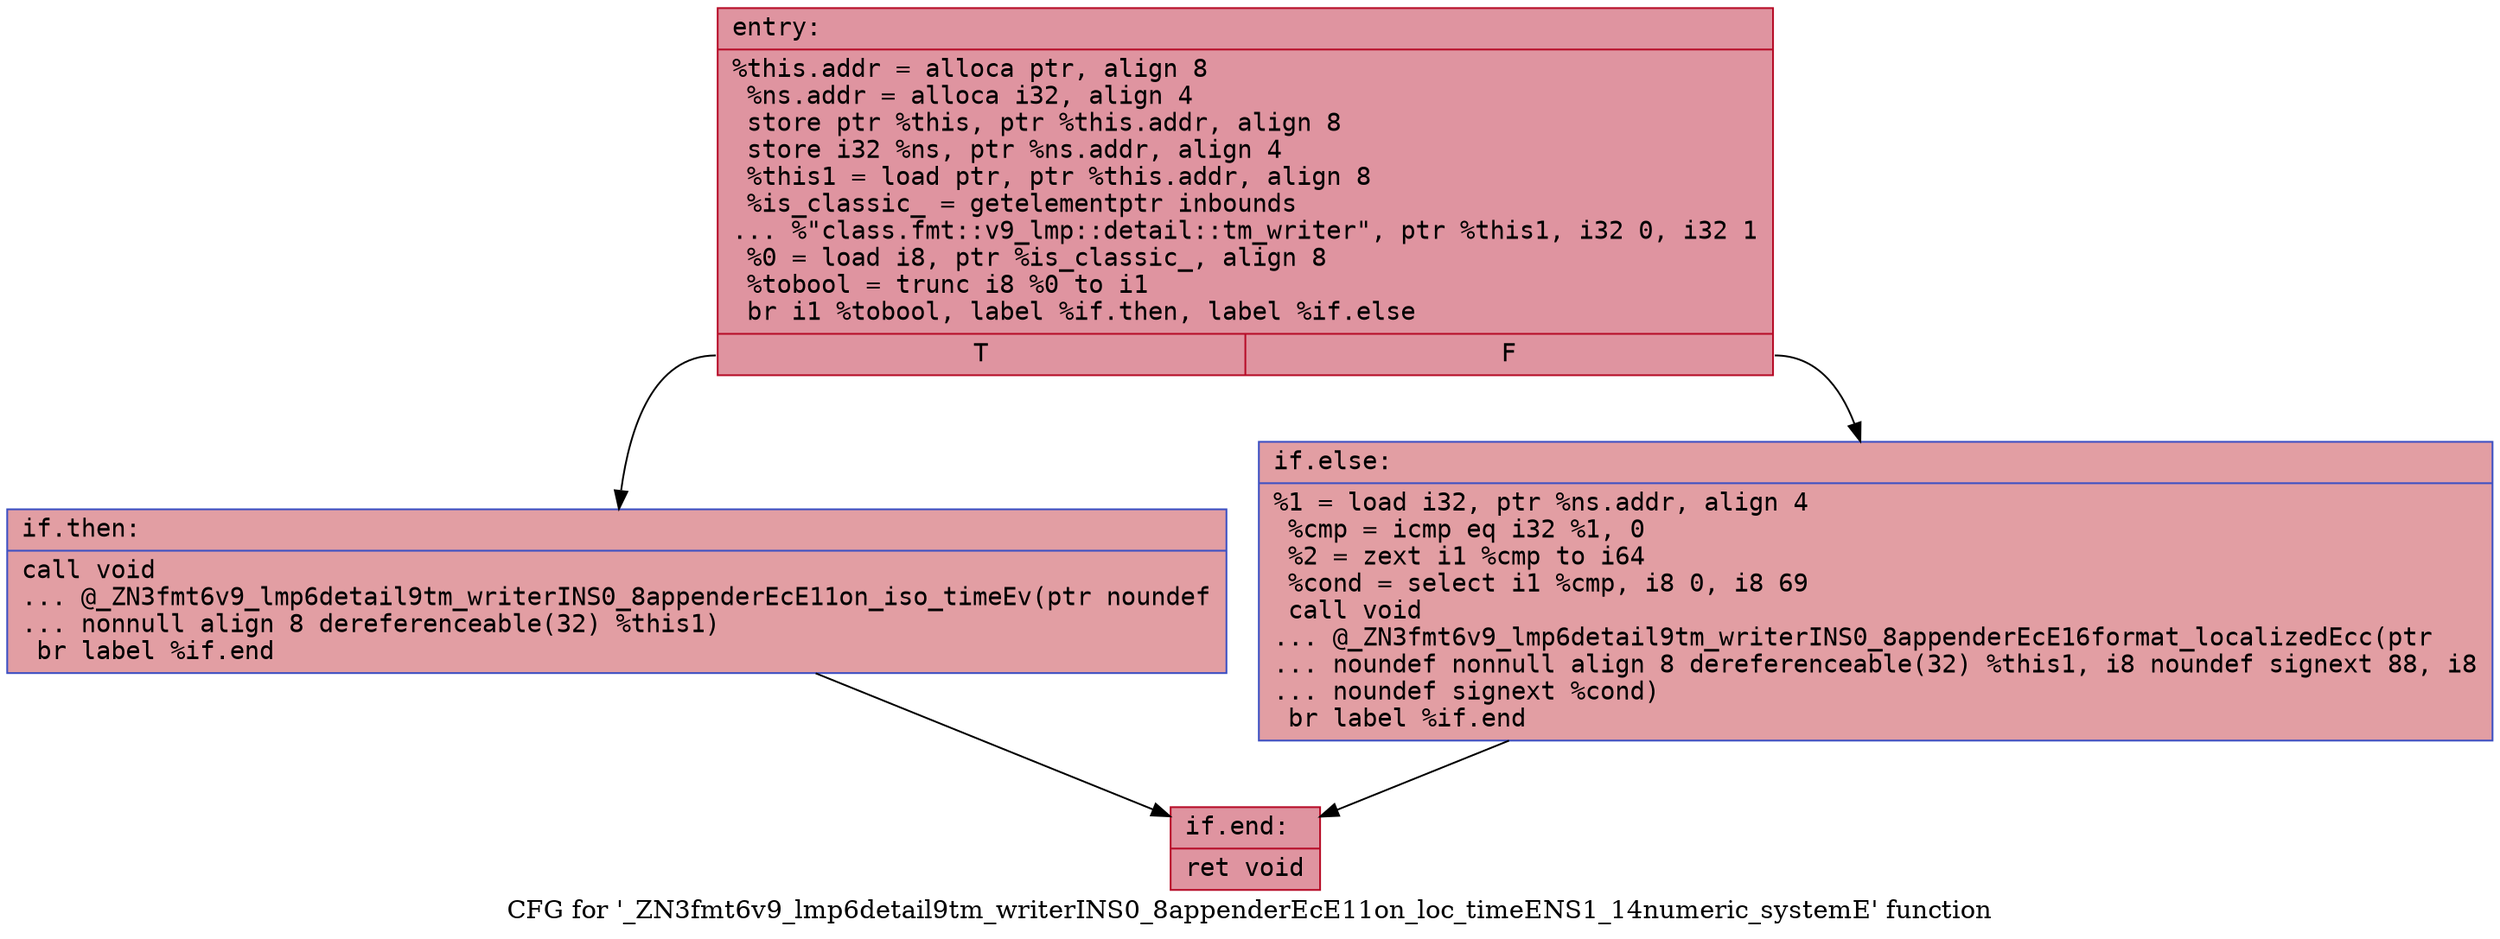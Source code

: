 digraph "CFG for '_ZN3fmt6v9_lmp6detail9tm_writerINS0_8appenderEcE11on_loc_timeENS1_14numeric_systemE' function" {
	label="CFG for '_ZN3fmt6v9_lmp6detail9tm_writerINS0_8appenderEcE11on_loc_timeENS1_14numeric_systemE' function";

	Node0x55841697bc10 [shape=record,color="#b70d28ff", style=filled, fillcolor="#b70d2870" fontname="Courier",label="{entry:\l|  %this.addr = alloca ptr, align 8\l  %ns.addr = alloca i32, align 4\l  store ptr %this, ptr %this.addr, align 8\l  store i32 %ns, ptr %ns.addr, align 4\l  %this1 = load ptr, ptr %this.addr, align 8\l  %is_classic_ = getelementptr inbounds\l... %\"class.fmt::v9_lmp::detail::tm_writer\", ptr %this1, i32 0, i32 1\l  %0 = load i8, ptr %is_classic_, align 8\l  %tobool = trunc i8 %0 to i1\l  br i1 %tobool, label %if.then, label %if.else\l|{<s0>T|<s1>F}}"];
	Node0x55841697bc10:s0 -> Node0x55841697c0f0[tooltip="entry -> if.then\nProbability 50.00%" ];
	Node0x55841697bc10:s1 -> Node0x55841697c160[tooltip="entry -> if.else\nProbability 50.00%" ];
	Node0x55841697c0f0 [shape=record,color="#3d50c3ff", style=filled, fillcolor="#be242e70" fontname="Courier",label="{if.then:\l|  call void\l... @_ZN3fmt6v9_lmp6detail9tm_writerINS0_8appenderEcE11on_iso_timeEv(ptr noundef\l... nonnull align 8 dereferenceable(32) %this1)\l  br label %if.end\l}"];
	Node0x55841697c0f0 -> Node0x55841697c280[tooltip="if.then -> if.end\nProbability 100.00%" ];
	Node0x55841697c160 [shape=record,color="#3d50c3ff", style=filled, fillcolor="#be242e70" fontname="Courier",label="{if.else:\l|  %1 = load i32, ptr %ns.addr, align 4\l  %cmp = icmp eq i32 %1, 0\l  %2 = zext i1 %cmp to i64\l  %cond = select i1 %cmp, i8 0, i8 69\l  call void\l... @_ZN3fmt6v9_lmp6detail9tm_writerINS0_8appenderEcE16format_localizedEcc(ptr\l... noundef nonnull align 8 dereferenceable(32) %this1, i8 noundef signext 88, i8\l... noundef signext %cond)\l  br label %if.end\l}"];
	Node0x55841697c160 -> Node0x55841697c280[tooltip="if.else -> if.end\nProbability 100.00%" ];
	Node0x55841697c280 [shape=record,color="#b70d28ff", style=filled, fillcolor="#b70d2870" fontname="Courier",label="{if.end:\l|  ret void\l}"];
}
